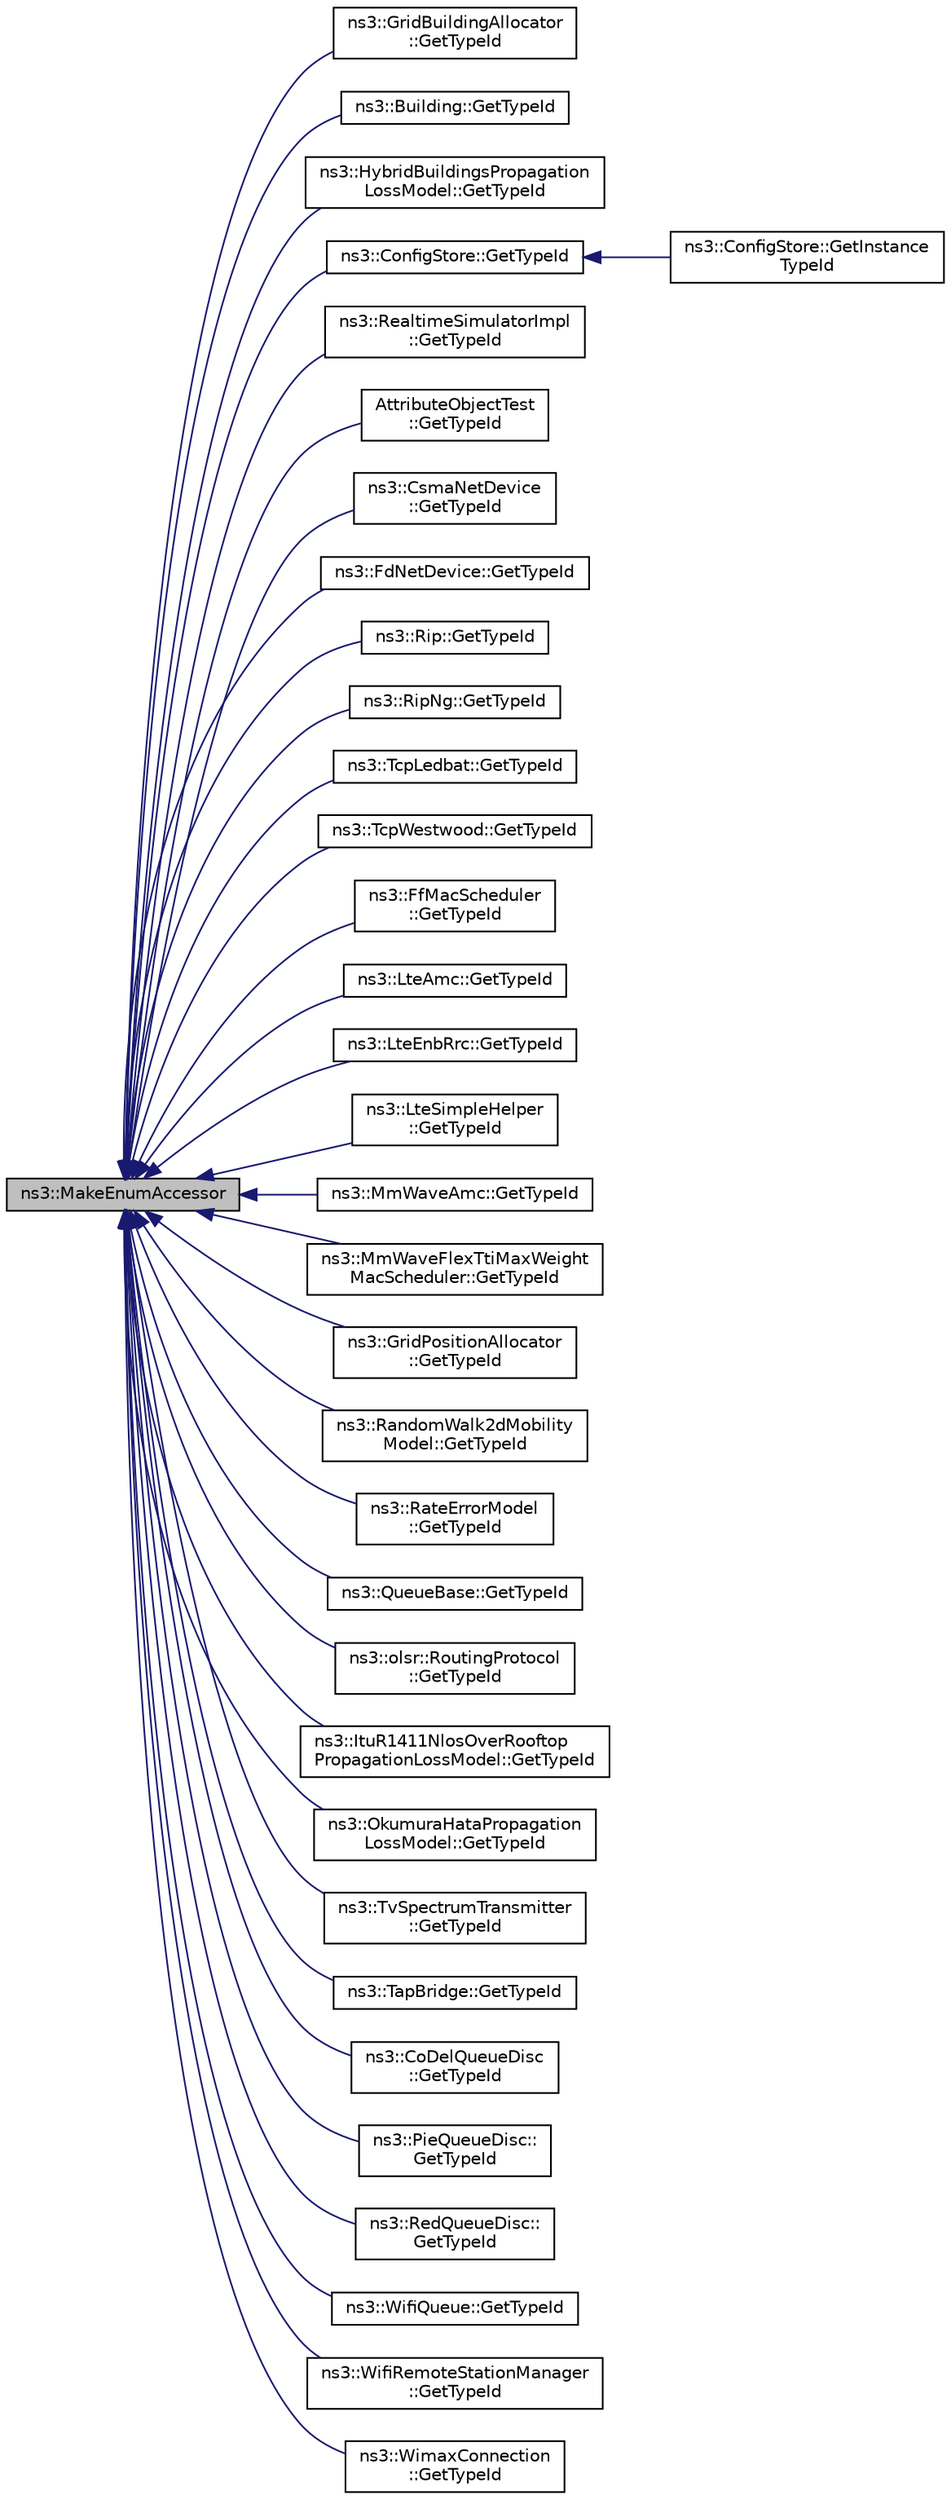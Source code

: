 digraph "ns3::MakeEnumAccessor"
{
  edge [fontname="Helvetica",fontsize="10",labelfontname="Helvetica",labelfontsize="10"];
  node [fontname="Helvetica",fontsize="10",shape=record];
  rankdir="LR";
  Node1 [label="ns3::MakeEnumAccessor",height=0.2,width=0.4,color="black", fillcolor="grey75", style="filled", fontcolor="black"];
  Node1 -> Node2 [dir="back",color="midnightblue",fontsize="10",style="solid"];
  Node2 [label="ns3::GridBuildingAllocator\l::GetTypeId",height=0.2,width=0.4,color="black", fillcolor="white", style="filled",URL="$d5/df7/classns3_1_1GridBuildingAllocator.html#a18a0da62eeeb9230f7cf3bb0a71273cd"];
  Node1 -> Node3 [dir="back",color="midnightblue",fontsize="10",style="solid"];
  Node3 [label="ns3::Building::GetTypeId",height=0.2,width=0.4,color="black", fillcolor="white", style="filled",URL="$d3/d67/classns3_1_1Building.html#ad8d823ade148dd17d8767427d1986d02"];
  Node1 -> Node4 [dir="back",color="midnightblue",fontsize="10",style="solid"];
  Node4 [label="ns3::HybridBuildingsPropagation\lLossModel::GetTypeId",height=0.2,width=0.4,color="black", fillcolor="white", style="filled",URL="$de/df8/classns3_1_1HybridBuildingsPropagationLossModel.html#a3e26c59932db0dd4d979fc57dd1721f1"];
  Node1 -> Node5 [dir="back",color="midnightblue",fontsize="10",style="solid"];
  Node5 [label="ns3::ConfigStore::GetTypeId",height=0.2,width=0.4,color="black", fillcolor="white", style="filled",URL="$da/d51/classns3_1_1ConfigStore.html#a2d97fcf9f1dbf395cfa184a191689e41"];
  Node5 -> Node6 [dir="back",color="midnightblue",fontsize="10",style="solid"];
  Node6 [label="ns3::ConfigStore::GetInstance\lTypeId",height=0.2,width=0.4,color="black", fillcolor="white", style="filled",URL="$da/d51/classns3_1_1ConfigStore.html#a921f68c1101ec218824dae2c0cdff528"];
  Node1 -> Node7 [dir="back",color="midnightblue",fontsize="10",style="solid"];
  Node7 [label="ns3::RealtimeSimulatorImpl\l::GetTypeId",height=0.2,width=0.4,color="black", fillcolor="white", style="filled",URL="$da/d73/classns3_1_1RealtimeSimulatorImpl.html#a9d7848bcebc8200ddbb5393bcd1f2064"];
  Node1 -> Node8 [dir="back",color="midnightblue",fontsize="10",style="solid"];
  Node8 [label="AttributeObjectTest\l::GetTypeId",height=0.2,width=0.4,color="black", fillcolor="white", style="filled",URL="$d6/dae/classAttributeObjectTest.html#a1a3064dae19725ebd81d6da0a74e7021"];
  Node1 -> Node9 [dir="back",color="midnightblue",fontsize="10",style="solid"];
  Node9 [label="ns3::CsmaNetDevice\l::GetTypeId",height=0.2,width=0.4,color="black", fillcolor="white", style="filled",URL="$d4/df2/classns3_1_1CsmaNetDevice.html#aee49acd8c695a21662f2111c7771e92b",tooltip="Get the type ID. "];
  Node1 -> Node10 [dir="back",color="midnightblue",fontsize="10",style="solid"];
  Node10 [label="ns3::FdNetDevice::GetTypeId",height=0.2,width=0.4,color="black", fillcolor="white", style="filled",URL="$d1/d50/classns3_1_1FdNetDevice.html#a8b80cb55852cbf8874d160bf2f4a3dc8",tooltip="Get the type ID. "];
  Node1 -> Node11 [dir="back",color="midnightblue",fontsize="10",style="solid"];
  Node11 [label="ns3::Rip::GetTypeId",height=0.2,width=0.4,color="black", fillcolor="white", style="filled",URL="$d7/d2b/classns3_1_1Rip.html#ace3389e07c4181ca5bc9c2ca5a4bab24",tooltip="Get the type ID. "];
  Node1 -> Node12 [dir="back",color="midnightblue",fontsize="10",style="solid"];
  Node12 [label="ns3::RipNg::GetTypeId",height=0.2,width=0.4,color="black", fillcolor="white", style="filled",URL="$da/d75/classns3_1_1RipNg.html#a4c5b07bdfcaaf3537f880d37a311a221",tooltip="Get the type ID. "];
  Node1 -> Node13 [dir="back",color="midnightblue",fontsize="10",style="solid"];
  Node13 [label="ns3::TcpLedbat::GetTypeId",height=0.2,width=0.4,color="black", fillcolor="white", style="filled",URL="$dc/d18/classns3_1_1TcpLedbat.html#a3b7785bb378bd0af12ac9d2f9af330db",tooltip="Get the type ID. "];
  Node1 -> Node14 [dir="back",color="midnightblue",fontsize="10",style="solid"];
  Node14 [label="ns3::TcpWestwood::GetTypeId",height=0.2,width=0.4,color="black", fillcolor="white", style="filled",URL="$de/d56/classns3_1_1TcpWestwood.html#af992db5914335d1c8e5cac8fe5155e2c",tooltip="Get the type ID. "];
  Node1 -> Node15 [dir="back",color="midnightblue",fontsize="10",style="solid"];
  Node15 [label="ns3::FfMacScheduler\l::GetTypeId",height=0.2,width=0.4,color="black", fillcolor="white", style="filled",URL="$d2/d30/classns3_1_1FfMacScheduler.html#a46748df809bf03d85c463cf9db7db5b0"];
  Node1 -> Node16 [dir="back",color="midnightblue",fontsize="10",style="solid"];
  Node16 [label="ns3::LteAmc::GetTypeId",height=0.2,width=0.4,color="black", fillcolor="white", style="filled",URL="$d0/dd6/classns3_1_1LteAmc.html#af33cfa7961d2b12f766011266f5454bc"];
  Node1 -> Node17 [dir="back",color="midnightblue",fontsize="10",style="solid"];
  Node17 [label="ns3::LteEnbRrc::GetTypeId",height=0.2,width=0.4,color="black", fillcolor="white", style="filled",URL="$de/d65/classns3_1_1LteEnbRrc.html#a190eb3b4dd8f551a205878eceddac013"];
  Node1 -> Node18 [dir="back",color="midnightblue",fontsize="10",style="solid"];
  Node18 [label="ns3::LteSimpleHelper\l::GetTypeId",height=0.2,width=0.4,color="black", fillcolor="white", style="filled",URL="$de/d73/classns3_1_1LteSimpleHelper.html#aab642f35293ae776e8045be02f1de6f7"];
  Node1 -> Node19 [dir="back",color="midnightblue",fontsize="10",style="solid"];
  Node19 [label="ns3::MmWaveAmc::GetTypeId",height=0.2,width=0.4,color="black", fillcolor="white", style="filled",URL="$db/da8/classns3_1_1MmWaveAmc.html#ae531231147435ab791661559e95703fe"];
  Node1 -> Node20 [dir="back",color="midnightblue",fontsize="10",style="solid"];
  Node20 [label="ns3::MmWaveFlexTtiMaxWeight\lMacScheduler::GetTypeId",height=0.2,width=0.4,color="black", fillcolor="white", style="filled",URL="$dc/d15/classns3_1_1MmWaveFlexTtiMaxWeightMacScheduler.html#aecf39cdb437503d7c0ba4fa39733d0d5"];
  Node1 -> Node21 [dir="back",color="midnightblue",fontsize="10",style="solid"];
  Node21 [label="ns3::GridPositionAllocator\l::GetTypeId",height=0.2,width=0.4,color="black", fillcolor="white", style="filled",URL="$d8/d04/classns3_1_1GridPositionAllocator.html#aa0d3d564a2358bbee19c25ff398cbdc7"];
  Node1 -> Node22 [dir="back",color="midnightblue",fontsize="10",style="solid"];
  Node22 [label="ns3::RandomWalk2dMobility\lModel::GetTypeId",height=0.2,width=0.4,color="black", fillcolor="white", style="filled",URL="$d9/d99/classns3_1_1RandomWalk2dMobilityModel.html#a0f49061035f5d35202a72955f38c381c"];
  Node1 -> Node23 [dir="back",color="midnightblue",fontsize="10",style="solid"];
  Node23 [label="ns3::RateErrorModel\l::GetTypeId",height=0.2,width=0.4,color="black", fillcolor="white", style="filled",URL="$d1/d25/classns3_1_1RateErrorModel.html#a8e9bf4ad896e5e4cc95895a301e35bb3",tooltip="Get the type ID. "];
  Node1 -> Node24 [dir="back",color="midnightblue",fontsize="10",style="solid"];
  Node24 [label="ns3::QueueBase::GetTypeId",height=0.2,width=0.4,color="black", fillcolor="white", style="filled",URL="$df/dbd/classns3_1_1QueueBase.html#add3b6a5d65660fb27127044315fb62cd",tooltip="Get the type ID. "];
  Node1 -> Node25 [dir="back",color="midnightblue",fontsize="10",style="solid"];
  Node25 [label="ns3::olsr::RoutingProtocol\l::GetTypeId",height=0.2,width=0.4,color="black", fillcolor="white", style="filled",URL="$d6/dbb/classns3_1_1olsr_1_1RoutingProtocol.html#a8c75d345a2a52bc56919f469d3e09849",tooltip="Get the type ID. "];
  Node1 -> Node26 [dir="back",color="midnightblue",fontsize="10",style="solid"];
  Node26 [label="ns3::ItuR1411NlosOverRooftop\lPropagationLossModel::GetTypeId",height=0.2,width=0.4,color="black", fillcolor="white", style="filled",URL="$d6/d73/classns3_1_1ItuR1411NlosOverRooftopPropagationLossModel.html#a3df254b2b204120c7643ba70723d5094",tooltip="Get the type ID. "];
  Node1 -> Node27 [dir="back",color="midnightblue",fontsize="10",style="solid"];
  Node27 [label="ns3::OkumuraHataPropagation\lLossModel::GetTypeId",height=0.2,width=0.4,color="black", fillcolor="white", style="filled",URL="$d7/df9/classns3_1_1OkumuraHataPropagationLossModel.html#afaae721cbad0935760b891c29c37681c",tooltip="Get the type ID. "];
  Node1 -> Node28 [dir="back",color="midnightblue",fontsize="10",style="solid"];
  Node28 [label="ns3::TvSpectrumTransmitter\l::GetTypeId",height=0.2,width=0.4,color="black", fillcolor="white", style="filled",URL="$d3/d69/classns3_1_1TvSpectrumTransmitter.html#a82207fc213ebdc94ba514178ebfdd9f7"];
  Node1 -> Node29 [dir="back",color="midnightblue",fontsize="10",style="solid"];
  Node29 [label="ns3::TapBridge::GetTypeId",height=0.2,width=0.4,color="black", fillcolor="white", style="filled",URL="$d3/d97/classns3_1_1TapBridge.html#a9ac80b6070b0e111d23367c42e411746",tooltip="Get the type ID. "];
  Node1 -> Node30 [dir="back",color="midnightblue",fontsize="10",style="solid"];
  Node30 [label="ns3::CoDelQueueDisc\l::GetTypeId",height=0.2,width=0.4,color="black", fillcolor="white", style="filled",URL="$de/d17/classns3_1_1CoDelQueueDisc.html#ae0ee4bf739d0a32330de43741a362f59",tooltip="Get the type ID. "];
  Node1 -> Node31 [dir="back",color="midnightblue",fontsize="10",style="solid"];
  Node31 [label="ns3::PieQueueDisc::\lGetTypeId",height=0.2,width=0.4,color="black", fillcolor="white", style="filled",URL="$da/d04/classns3_1_1PieQueueDisc.html#a77db6d3c88c9d7b3037d1c3bae6fb80f",tooltip="Get the type ID. "];
  Node1 -> Node32 [dir="back",color="midnightblue",fontsize="10",style="solid"];
  Node32 [label="ns3::RedQueueDisc::\lGetTypeId",height=0.2,width=0.4,color="black", fillcolor="white", style="filled",URL="$d5/d02/classns3_1_1RedQueueDisc.html#a21c255fe1a7f38a3250af49ef1dac963",tooltip="Get the type ID. "];
  Node1 -> Node33 [dir="back",color="midnightblue",fontsize="10",style="solid"];
  Node33 [label="ns3::WifiQueue::GetTypeId",height=0.2,width=0.4,color="black", fillcolor="white", style="filled",URL="$d4/d0a/classns3_1_1WifiQueue.html#a9741d8376010aec96a05bf237db14a82",tooltip="Get the type ID. "];
  Node1 -> Node34 [dir="back",color="midnightblue",fontsize="10",style="solid"];
  Node34 [label="ns3::WifiRemoteStationManager\l::GetTypeId",height=0.2,width=0.4,color="black", fillcolor="white", style="filled",URL="$d6/d65/classns3_1_1WifiRemoteStationManager.html#aa7dd9f0e5a1f929b1e330df7a25b7794",tooltip="Get the type ID. "];
  Node1 -> Node35 [dir="back",color="midnightblue",fontsize="10",style="solid"];
  Node35 [label="ns3::WimaxConnection\l::GetTypeId",height=0.2,width=0.4,color="black", fillcolor="white", style="filled",URL="$d9/db1/classns3_1_1WimaxConnection.html#adcb95addb6a2ff6e1a45b4ebe4b24510",tooltip="Get the type ID. "];
}
